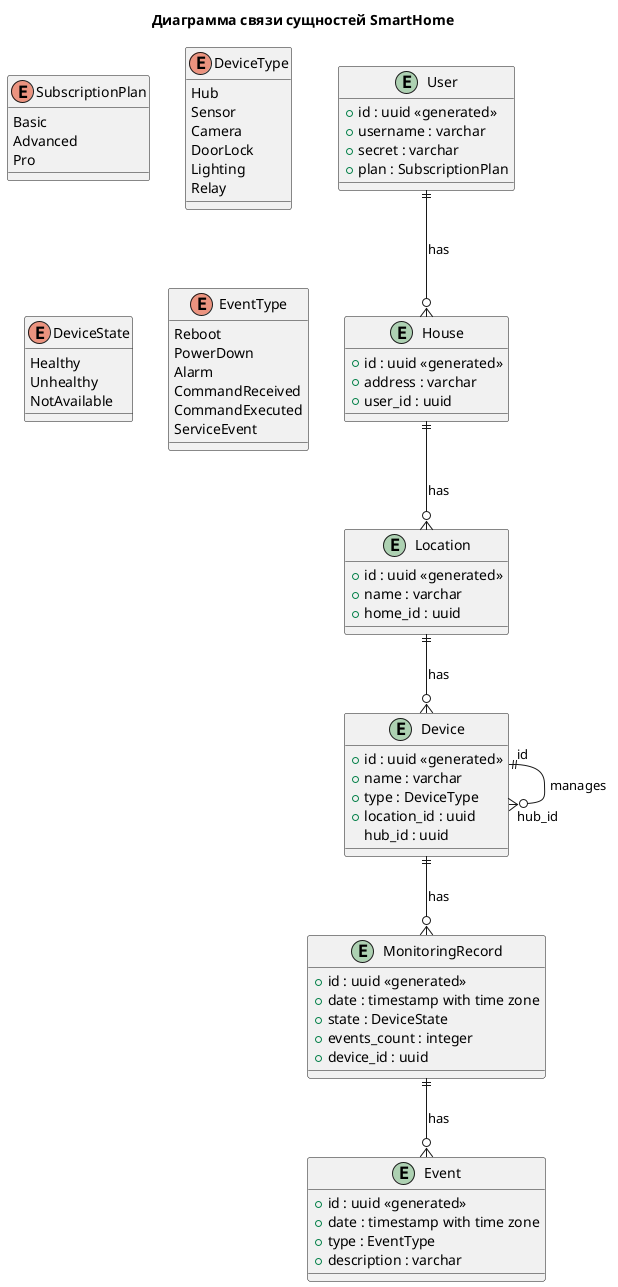 @startuml

title Диаграмма связи сущностей SmartHome

entity User {
    + id : uuid <<generated>>
    + username : varchar
    + secret : varchar
    + plan : SubscriptionPlan
}

entity House {
    + id : uuid <<generated>>
    + address : varchar
    + user_id : uuid
}

entity Location {
    + id : uuid <<generated>>
    + name : varchar
    + home_id : uuid
}

entity Device {
    + id : uuid <<generated>>
    + name : varchar
    + type : DeviceType
    + location_id : uuid
    hub_id : uuid
}

entity MonitoringRecord {
    + id : uuid <<generated>>
    + date : timestamp with time zone
    + state : DeviceState
    + events_count : integer
    + device_id : uuid
}

entity Event {
    + id : uuid <<generated>>
    + date : timestamp with time zone
    + type : EventType
    + description : varchar
}

enum SubscriptionPlan {
    Basic
    Advanced
    Pro
}

enum DeviceType {
    Hub
    Sensor
    Camera
    DoorLock
    Lighting
    Relay
}

enum DeviceState {
    Healthy
    Unhealthy
    NotAvailable
}

enum EventType {
    Reboot
    PowerDown
    Alarm
    CommandReceived
    CommandExecuted
    ServiceEvent
}

User ||--o{ House : "has"
House ||--o{ Location : "has"
Location ||--o{ Device : "has"
Device "id" ||--o{ "hub_id" Device : "manages"
Device ||--o{ MonitoringRecord : "has"
MonitoringRecord ||--o{ Event : "has"

@enduml